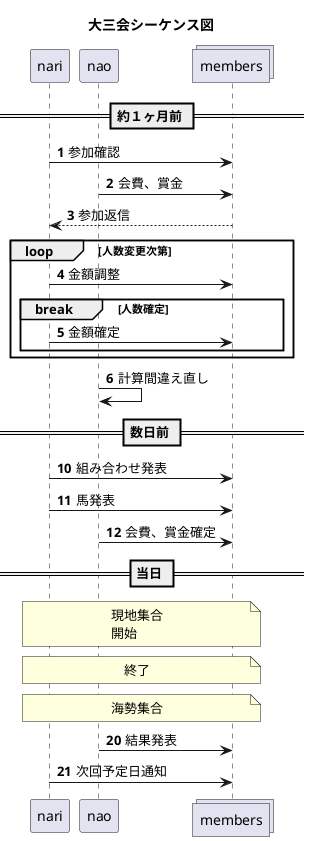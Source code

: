 @startuml
title 大三会シーケンス図

participant nari as A
participant nao as B
collections members as C
autonumber

== 約１ヶ月前 ==
A -> C: 参加確認
B -> C: 会費、賞金
C --> A: 参加返信

loop 人数変更次第
    A -> C: 金額調整

    break 人数確定
        A -> C: 金額確定
    end

end

B -> B: 計算間違え直し

== 数日前 ==
autonumber 10
A -> C: 組み合わせ発表
A -> C: 馬発表
B -> C: 会費、賞金確定

== 当日 ==
autonumber 20
note over A ,C
    現地集合
    開始
end note

note over A ,C
    終了
end note

note over A ,C
    海勢集合
end note

B -> C: 結果発表

A -> C: 次回予定日通知


@enduml

Visual Studio Codeで自由自在にUMLを描こう
https://blog.okazuki.jp/entry/2016/09/01/215508

【基礎を覚えよう！】シーケンス図の使い方まとめ
https://www.sejuku.net/blog/87396

